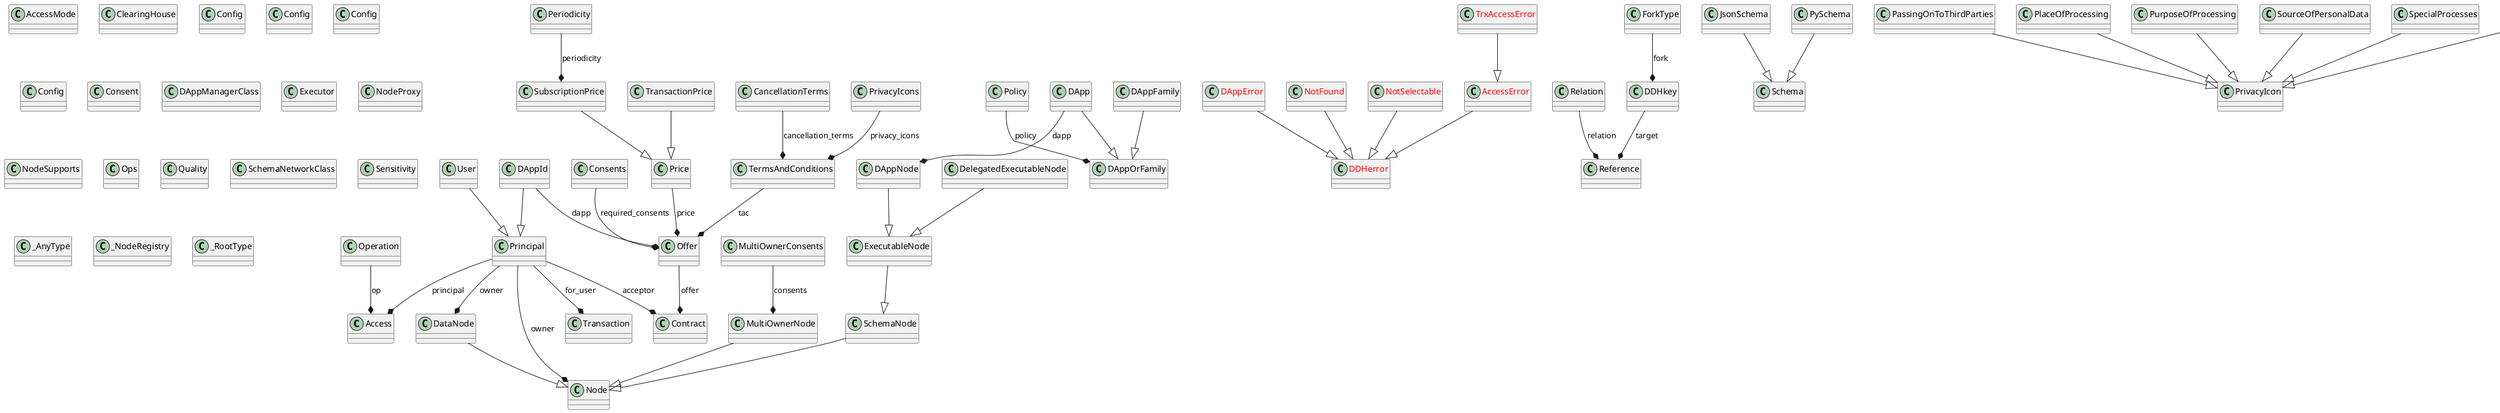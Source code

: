 @startuml classes
set namespaceSeparator none
class "Access" as core.permissions.Access {
}
class "<color:red>AccessError</color>" as core.errors.AccessError {
}
class "AccessMode" as core.permissions.AccessMode {
}
class "CancellationTerms" as core.contracts.CancellationTerms {
}
class "ClearingHouse" as core.pillars.ClearingHouse {
}
class "Config" as core.dapp.DAppOrFamily.Config {
}
class "Config" as core.dapp.DApp.Config {
}
class "Config" as core.principals.Principal.Config {
}
class "Config" as core.py_schema.PySchemaReference.Config {
}
class "Consent" as core.permissions.Consent {
}
class "Consents" as core.permissions.Consents {
}
class "Contract" as core.contracts.Contract {
}
class "DApp" as core.dapp.DApp {
}
class "<color:red>DAppError</color>" as core.errors.DAppError {
}
class "DAppFamily" as core.dapp.DAppFamily {
}
class "DAppId" as core.principals.DAppId {
}
class "DAppManagerClass" as core.pillars.DAppManagerClass {
}
class "DAppNode" as core.dapp.DAppNode {
}
class "DAppOrFamily" as core.dapp.DAppOrFamily {
}
class "<color:red>DDHerror</color>" as core.errors.DDHerror {
}
class "DDHkey" as core.keys.DDHkey {
}
class "DataNode" as core.nodes.DataNode {
}
class "DelegatedExecutableNode" as core.nodes.DelegatedExecutableNode {
}
class "ExecutableNode" as core.nodes.ExecutableNode {
}
class "Executor" as core.pillars.Executor {
}
class "ForkType" as core.keys.ForkType {
}
class "JsonSchema" as core.schemas.JsonSchema {
}
class "MultiOwnerConsents" as core.permissions.MultiOwnerConsents {
}
class "MultiOwnerNode" as core.nodes.MultiOwnerNode {
}
class "Node" as core.nodes.Node {
}
class "NodeProxy" as core.nodes.NodeProxy {
}
class "NodeSupports" as core.nodes.NodeSupports {
}
class "<color:red>NotFound</color>" as core.errors.NotFound {
}
class "<color:red>NotSelectable</color>" as core.errors.NotSelectable {
}
class "Offer" as core.contracts.Offer {
}
class "Operation" as core.permissions.Operation {
}
class "Ops" as core.nodes.Ops {
}
class "PassingOnToThirdParties" as core.privacyIcons.PassingOnToThirdParties {
}
class "Periodicity" as core.contracts.Periodicity {
}
class "PlaceOfProcessing" as core.privacyIcons.PlaceOfProcessing {
}
class "Policy" as core.policies.Policy {
}
class "Price" as core.contracts.Price {
}
class "Principal" as core.principals.Principal {
}
class "PrivacyIcon" as core.privacyIcons.PrivacyIcon {
}
class "PrivacyIcons" as core.privacyIcons.PrivacyIcons {
}
class "PurposeOfProcessing" as core.privacyIcons.PurposeOfProcessing {
}
class "PySchema" as core.py_schema.PySchema {
}
class "Quality" as core.relationships.Quality {
}
class "Reference" as core.relationships.Reference {
}
class "Relation" as core.relationships.Relation {
}
class "Schema" as core.schemas.Schema {
}
class "PySchemaElement" as core.py_schema.PySchemaElement {
}
class "SchemaNetworkClass" as core.pillars.SchemaNetworkClass {
}
class "SchemaNode" as core.nodes.SchemaNode {
}
class "PySchemaReference" as core.py_schema.PySchemaReference {
}
class "Sensitivity" as core.schemas.Sensitivity {
}
class "SourceOfPersonalData" as core.privacyIcons.SourceOfPersonalData {
}
class "SpecialProcesses" as core.privacyIcons.SpecialProcesses {
}
class "SubscriptionPrice" as core.contracts.SubscriptionPrice {
}
class "TermsAndConditions" as core.contracts.TermsAndConditions {
}
class "Transaction" as core.transactions.Transaction {
}
class "TransactionPrice" as core.contracts.TransactionPrice {
}
class "<color:red>TrxAccessError</color>" as core.transactions.TrxAccessError {
}
class "TypeOfPersonalData" as core.privacyIcons.TypeOfPersonalData {
}
class "User" as core.users.User {
}
class "_AnyType" as core.keys._AnyType {
}
class "_NodeRegistry" as core.keydirectory._NodeRegistry {
}
class "_RootType" as core.keys._RootType {
}
core.contracts.SubscriptionPrice --|> core.contracts.Price
core.contracts.TransactionPrice --|> core.contracts.Price
core.dapp.DApp --|> core.dapp.DAppOrFamily
core.dapp.DAppFamily --|> core.dapp.DAppOrFamily
core.dapp.DAppNode --|> core.nodes.ExecutableNode
core.errors.AccessError --|> core.errors.DDHerror
core.errors.DAppError --|> core.errors.DDHerror
core.errors.NotFound --|> core.errors.DDHerror
core.errors.NotSelectable --|> core.errors.DDHerror
core.nodes.DataNode --|> core.nodes.Node
core.nodes.DelegatedExecutableNode --|> core.nodes.ExecutableNode
core.nodes.ExecutableNode --|> core.nodes.SchemaNode
core.nodes.MultiOwnerNode --|> core.nodes.Node
core.nodes.SchemaNode --|> core.nodes.Node
core.principals.DAppId --|> core.principals.Principal
core.users.User --|> core.principals.Principal
core.privacyIcons.PassingOnToThirdParties --|> core.privacyIcons.PrivacyIcon
core.privacyIcons.PlaceOfProcessing --|> core.privacyIcons.PrivacyIcon
core.privacyIcons.PurposeOfProcessing --|> core.privacyIcons.PrivacyIcon
core.privacyIcons.SourceOfPersonalData --|> core.privacyIcons.PrivacyIcon
core.privacyIcons.SpecialProcesses --|> core.privacyIcons.PrivacyIcon
core.privacyIcons.TypeOfPersonalData --|> core.privacyIcons.PrivacyIcon
core.schemas.JsonSchema --|> core.schemas.Schema
core.py_schema.PySchema --|> core.schemas.Schema
core.py_schema.PySchemaReference --|> core.py_schema.PySchemaElement
core.transactions.TrxAccessError --|> core.errors.AccessError
core.contracts.CancellationTerms --* core.contracts.TermsAndConditions : cancellation_terms
core.contracts.Offer --* core.contracts.Contract : offer
core.contracts.Periodicity --* core.contracts.SubscriptionPrice : periodicity
core.contracts.Price --* core.contracts.Offer : price
core.contracts.TermsAndConditions --* core.contracts.Offer : tac
core.dapp.DApp --* core.dapp.DAppNode : dapp
core.keys.DDHkey --* core.relationships.Reference : target
core.keys.ForkType --* core.keys.DDHkey : fork
core.permissions.Consents --* core.contracts.Offer : required_consents
core.permissions.MultiOwnerConsents --* core.nodes.MultiOwnerNode : consents
core.permissions.Operation --* core.permissions.Access : op
core.policies.Policy --* core.dapp.DAppOrFamily : policy
core.principals.DAppId --* core.contracts.Offer : dapp
core.principals.Principal --* core.contracts.Contract : acceptor
core.principals.Principal --* core.nodes.DataNode : owner
core.principals.Principal --* core.nodes.Node : owner
core.principals.Principal --* core.permissions.Access : principal
core.principals.Principal --* core.transactions.Transaction : for_user
core.privacyIcons.PrivacyIcons --* core.contracts.TermsAndConditions : privacy_icons
core.relationships.Relation --* core.relationships.Reference : relation
@enduml
